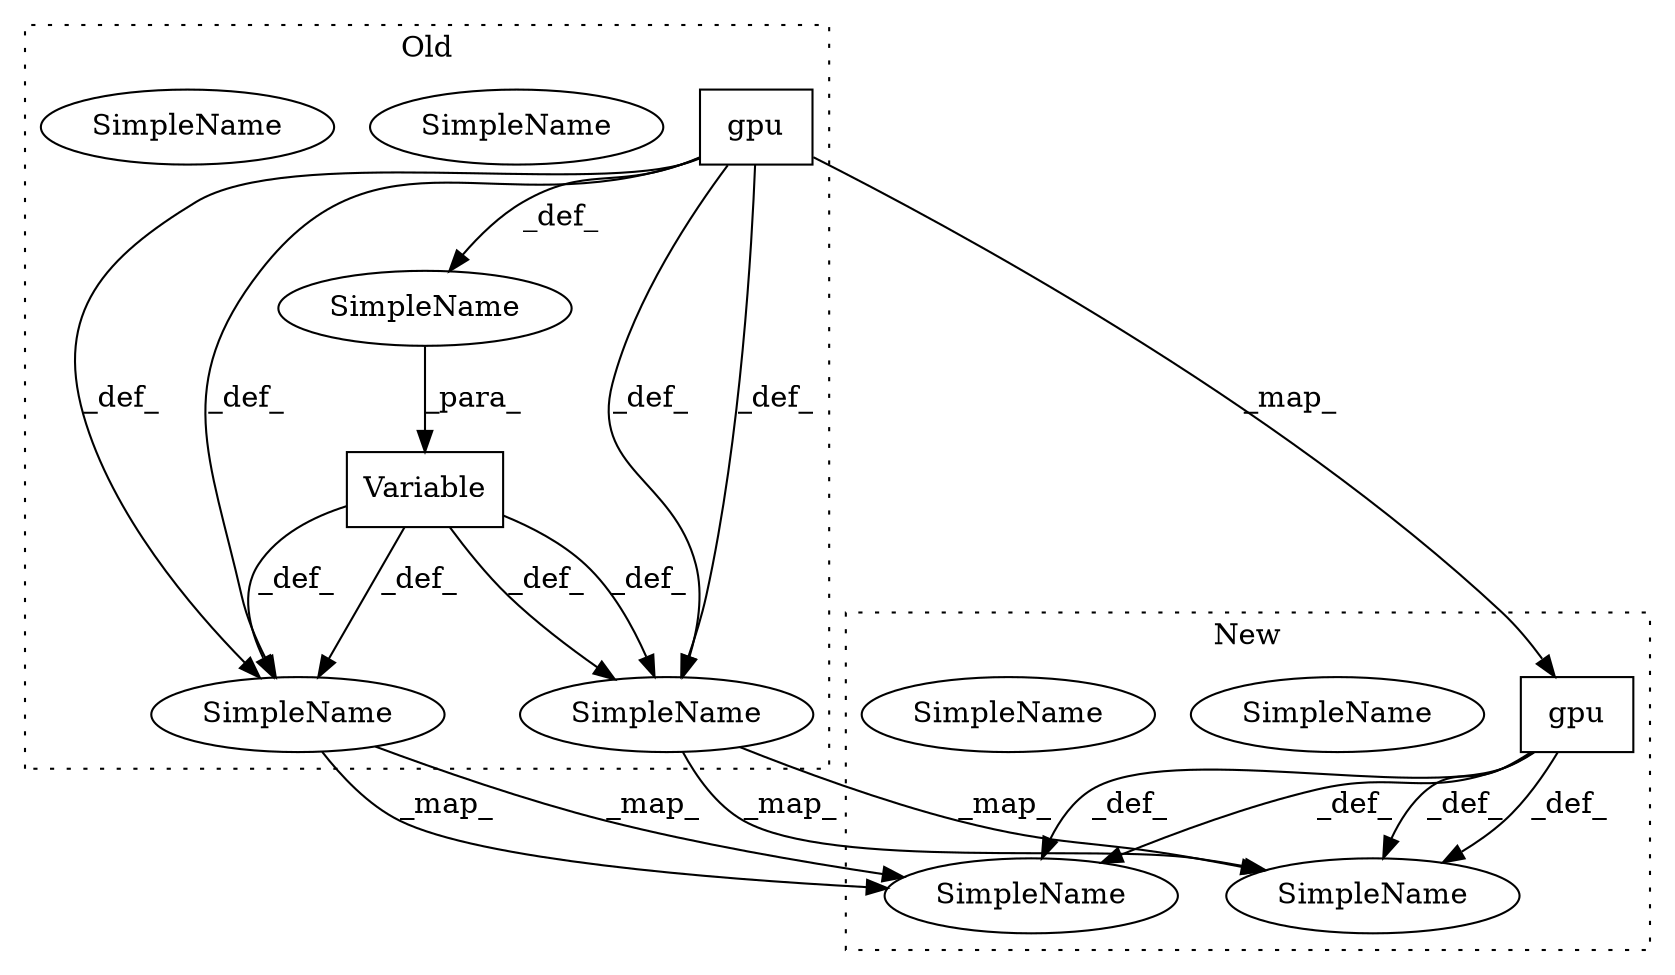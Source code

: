 digraph G {
subgraph cluster0 {
1 [label="gpu" a="32" s="5615,5666" l="4,1" shape="box"];
3 [label="Variable" a="32" s="5606,5667" l="9,1" shape="box"];
4 [label="SimpleName" a="42" s="5674" l="19" shape="ellipse"];
7 [label="SimpleName" a="42" s="5674" l="19" shape="ellipse"];
8 [label="SimpleName" a="42" s="" l="" shape="ellipse"];
9 [label="SimpleName" a="42" s="5593" l="12" shape="ellipse"];
12 [label="SimpleName" a="42" s="5593" l="12" shape="ellipse"];
label = "Old";
style="dotted";
}
subgraph cluster1 {
2 [label="gpu" a="32" s="5467,5518" l="4,1" shape="box"];
5 [label="SimpleName" a="42" s="5525" l="19" shape="ellipse"];
6 [label="SimpleName" a="42" s="5525" l="19" shape="ellipse"];
10 [label="SimpleName" a="42" s="5454" l="12" shape="ellipse"];
11 [label="SimpleName" a="42" s="5454" l="12" shape="ellipse"];
label = "New";
style="dotted";
}
1 -> 7 [label="_def_"];
1 -> 7 [label="_def_"];
1 -> 2 [label="_map_"];
1 -> 8 [label="_def_"];
1 -> 12 [label="_def_"];
1 -> 12 [label="_def_"];
2 -> 6 [label="_def_"];
2 -> 11 [label="_def_"];
2 -> 6 [label="_def_"];
2 -> 11 [label="_def_"];
3 -> 12 [label="_def_"];
3 -> 7 [label="_def_"];
3 -> 7 [label="_def_"];
3 -> 12 [label="_def_"];
7 -> 6 [label="_map_"];
7 -> 6 [label="_map_"];
8 -> 3 [label="_para_"];
12 -> 11 [label="_map_"];
12 -> 11 [label="_map_"];
}